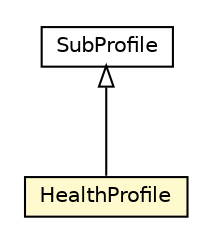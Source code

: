 #!/usr/local/bin/dot
#
# Class diagram 
# Generated by UMLGraph version R5_6-24-gf6e263 (http://www.umlgraph.org/)
#

digraph G {
	edge [fontname="Helvetica",fontsize=10,labelfontname="Helvetica",labelfontsize=10];
	node [fontname="Helvetica",fontsize=10,shape=plaintext];
	nodesep=0.25;
	ranksep=0.5;
	// org.universAAL.ontology.profile.SubProfile
	c190713 [label=<<table title="org.universAAL.ontology.profile.SubProfile" border="0" cellborder="1" cellspacing="0" cellpadding="2" port="p" href="../../profile/SubProfile.html">
		<tr><td><table border="0" cellspacing="0" cellpadding="1">
<tr><td align="center" balign="center"> SubProfile </td></tr>
		</table></td></tr>
		</table>>, URL="../../profile/SubProfile.html", fontname="Helvetica", fontcolor="black", fontsize=10.0];
	// org.universAAL.ontology.health.owl.HealthProfile
	c190838 [label=<<table title="org.universAAL.ontology.health.owl.HealthProfile" border="0" cellborder="1" cellspacing="0" cellpadding="2" port="p" bgcolor="lemonChiffon" href="./HealthProfile.html">
		<tr><td><table border="0" cellspacing="0" cellpadding="1">
<tr><td align="center" balign="center"> HealthProfile </td></tr>
		</table></td></tr>
		</table>>, URL="./HealthProfile.html", fontname="Helvetica", fontcolor="black", fontsize=10.0];
	//org.universAAL.ontology.health.owl.HealthProfile extends org.universAAL.ontology.profile.SubProfile
	c190713:p -> c190838:p [dir=back,arrowtail=empty];
}

